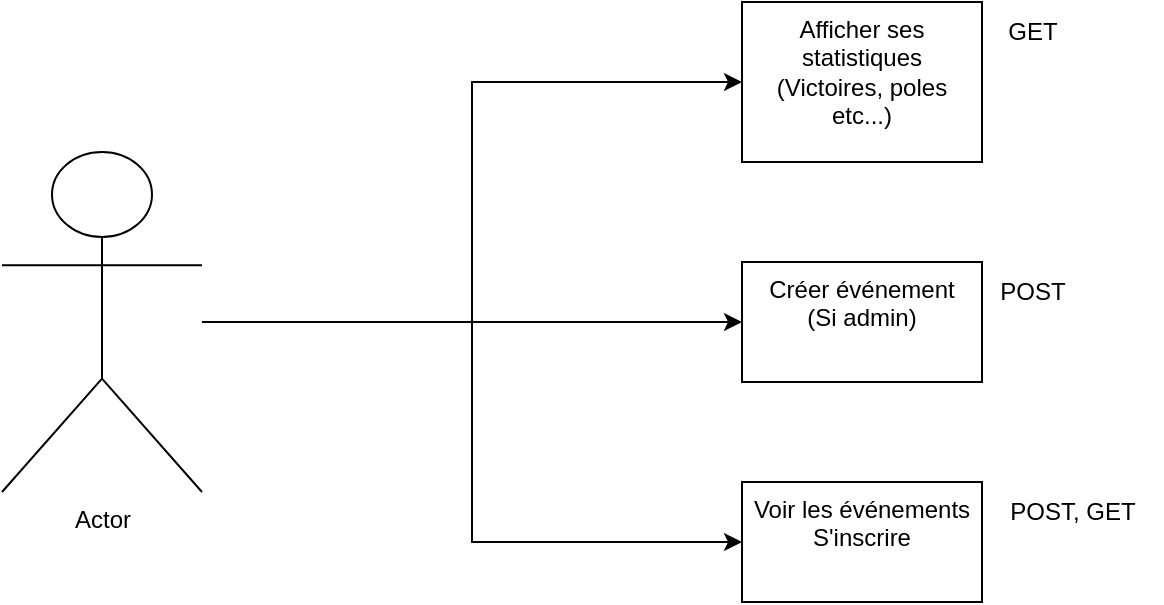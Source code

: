 <mxfile version="22.1.17" type="github">
  <diagram name="Page-1" id="vxib_UCaSuWz3wIrXnwq">
    <mxGraphModel dx="1434" dy="772" grid="1" gridSize="10" guides="1" tooltips="1" connect="1" arrows="1" fold="1" page="1" pageScale="1" pageWidth="827" pageHeight="1169" math="0" shadow="0">
      <root>
        <mxCell id="0" />
        <mxCell id="1" parent="0" />
        <mxCell id="saF-wMCrBeQYv67G9Jrz-6" value="" style="edgeStyle=orthogonalEdgeStyle;rounded=0;orthogonalLoop=1;jettySize=auto;html=1;" edge="1" parent="1" source="saF-wMCrBeQYv67G9Jrz-1" target="saF-wMCrBeQYv67G9Jrz-5">
          <mxGeometry relative="1" as="geometry" />
        </mxCell>
        <mxCell id="saF-wMCrBeQYv67G9Jrz-8" value="" style="edgeStyle=orthogonalEdgeStyle;rounded=0;orthogonalLoop=1;jettySize=auto;html=1;" edge="1" parent="1" source="saF-wMCrBeQYv67G9Jrz-1" target="saF-wMCrBeQYv67G9Jrz-7">
          <mxGeometry relative="1" as="geometry" />
        </mxCell>
        <mxCell id="saF-wMCrBeQYv67G9Jrz-10" value="" style="edgeStyle=orthogonalEdgeStyle;rounded=0;orthogonalLoop=1;jettySize=auto;html=1;" edge="1" parent="1" source="saF-wMCrBeQYv67G9Jrz-1" target="saF-wMCrBeQYv67G9Jrz-9">
          <mxGeometry relative="1" as="geometry" />
        </mxCell>
        <mxCell id="saF-wMCrBeQYv67G9Jrz-1" value="Actor" style="shape=umlActor;verticalLabelPosition=bottom;verticalAlign=top;html=1;outlineConnect=0;" vertex="1" parent="1">
          <mxGeometry x="60" y="165" width="100" height="170" as="geometry" />
        </mxCell>
        <mxCell id="saF-wMCrBeQYv67G9Jrz-5" value="Créer événement&lt;br&gt;(Si admin)" style="whiteSpace=wrap;html=1;verticalAlign=top;" vertex="1" parent="1">
          <mxGeometry x="430" y="220" width="120" height="60" as="geometry" />
        </mxCell>
        <mxCell id="saF-wMCrBeQYv67G9Jrz-7" value="Voir les événements&lt;br&gt;S&#39;inscrire" style="whiteSpace=wrap;html=1;verticalAlign=top;" vertex="1" parent="1">
          <mxGeometry x="430" y="330" width="120" height="60" as="geometry" />
        </mxCell>
        <mxCell id="saF-wMCrBeQYv67G9Jrz-9" value="Afficher ses&lt;br&gt;statistiques&lt;br&gt;(Victoires, poles etc...)" style="whiteSpace=wrap;html=1;verticalAlign=top;" vertex="1" parent="1">
          <mxGeometry x="430" y="90" width="120" height="80" as="geometry" />
        </mxCell>
        <mxCell id="saF-wMCrBeQYv67G9Jrz-12" value="GET" style="text;html=1;align=center;verticalAlign=middle;resizable=0;points=[];autosize=1;strokeColor=none;fillColor=none;" vertex="1" parent="1">
          <mxGeometry x="550" y="90" width="50" height="30" as="geometry" />
        </mxCell>
        <mxCell id="saF-wMCrBeQYv67G9Jrz-13" value="POST" style="text;html=1;align=center;verticalAlign=middle;resizable=0;points=[];autosize=1;strokeColor=none;fillColor=none;" vertex="1" parent="1">
          <mxGeometry x="545" y="220" width="60" height="30" as="geometry" />
        </mxCell>
        <mxCell id="saF-wMCrBeQYv67G9Jrz-14" value="POST, GET" style="text;html=1;align=center;verticalAlign=middle;resizable=0;points=[];autosize=1;strokeColor=none;fillColor=none;" vertex="1" parent="1">
          <mxGeometry x="550" y="330" width="90" height="30" as="geometry" />
        </mxCell>
      </root>
    </mxGraphModel>
  </diagram>
</mxfile>
